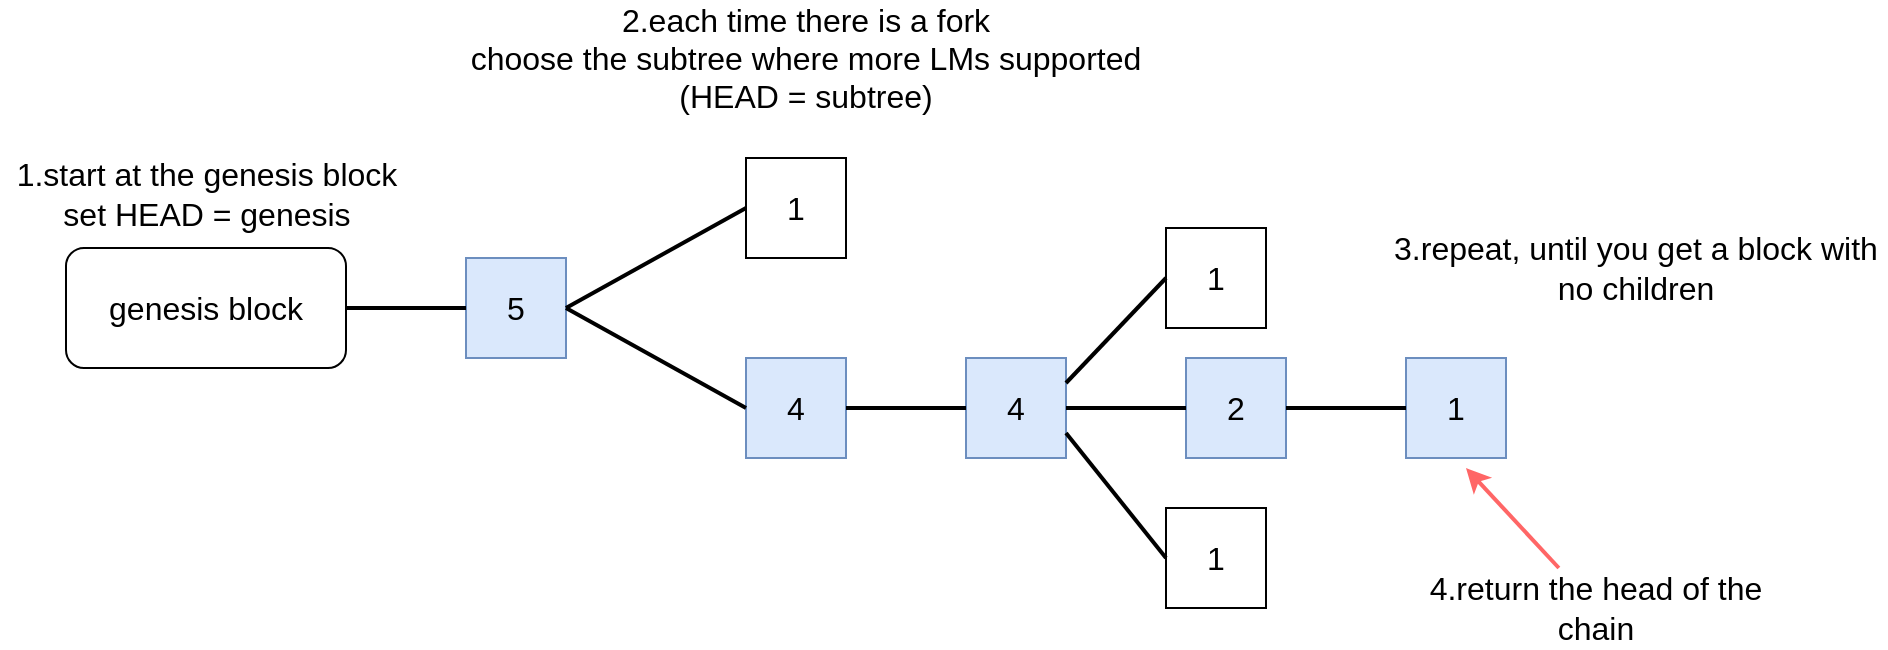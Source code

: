 <mxfile version="20.4.0" type="github">
  <diagram id="pGm6MjmUJyYkasZbrODY" name="Page-1">
    <mxGraphModel dx="1426" dy="794" grid="1" gridSize="10" guides="1" tooltips="1" connect="1" arrows="1" fold="1" page="1" pageScale="1" pageWidth="850" pageHeight="1100" math="0" shadow="0">
      <root>
        <mxCell id="0" />
        <mxCell id="1" parent="0" />
        <mxCell id="HDcylkz4XKt1juwoc_Es-1" value="&lt;font style=&quot;font-size: 16px;&quot;&gt;genesis block&lt;/font&gt;" style="rounded=1;whiteSpace=wrap;html=1;" vertex="1" parent="1">
          <mxGeometry x="100" y="290" width="140" height="60" as="geometry" />
        </mxCell>
        <mxCell id="HDcylkz4XKt1juwoc_Es-4" value="5" style="whiteSpace=wrap;html=1;aspect=fixed;fontSize=16;fillColor=#dae8fc;strokeColor=#6c8ebf;" vertex="1" parent="1">
          <mxGeometry x="300" y="295" width="50" height="50" as="geometry" />
        </mxCell>
        <mxCell id="HDcylkz4XKt1juwoc_Es-5" value="1" style="whiteSpace=wrap;html=1;aspect=fixed;fontSize=16;" vertex="1" parent="1">
          <mxGeometry x="440" y="245" width="50" height="50" as="geometry" />
        </mxCell>
        <mxCell id="HDcylkz4XKt1juwoc_Es-6" value="4" style="whiteSpace=wrap;html=1;aspect=fixed;fontSize=16;fillColor=#dae8fc;strokeColor=#6c8ebf;" vertex="1" parent="1">
          <mxGeometry x="440" y="345" width="50" height="50" as="geometry" />
        </mxCell>
        <mxCell id="HDcylkz4XKt1juwoc_Es-9" value="" style="endArrow=none;html=1;rounded=0;fontSize=16;strokeWidth=2;exitX=1;exitY=0.5;exitDx=0;exitDy=0;entryX=0;entryY=0.5;entryDx=0;entryDy=0;" edge="1" parent="1" source="HDcylkz4XKt1juwoc_Es-1" target="HDcylkz4XKt1juwoc_Es-4">
          <mxGeometry width="50" height="50" relative="1" as="geometry">
            <mxPoint x="400" y="430" as="sourcePoint" />
            <mxPoint x="450" y="380" as="targetPoint" />
          </mxGeometry>
        </mxCell>
        <mxCell id="HDcylkz4XKt1juwoc_Es-10" value="" style="endArrow=none;html=1;rounded=0;fontSize=16;strokeWidth=2;exitX=1;exitY=0.5;exitDx=0;exitDy=0;entryX=0;entryY=0.5;entryDx=0;entryDy=0;" edge="1" parent="1" source="HDcylkz4XKt1juwoc_Es-4" target="HDcylkz4XKt1juwoc_Es-5">
          <mxGeometry width="50" height="50" relative="1" as="geometry">
            <mxPoint x="250" y="330" as="sourcePoint" />
            <mxPoint x="310" y="330" as="targetPoint" />
          </mxGeometry>
        </mxCell>
        <mxCell id="HDcylkz4XKt1juwoc_Es-11" value="" style="endArrow=none;html=1;rounded=0;fontSize=16;strokeWidth=2;exitX=1;exitY=0.5;exitDx=0;exitDy=0;entryX=0;entryY=0.5;entryDx=0;entryDy=0;" edge="1" parent="1" source="HDcylkz4XKt1juwoc_Es-4" target="HDcylkz4XKt1juwoc_Es-6">
          <mxGeometry width="50" height="50" relative="1" as="geometry">
            <mxPoint x="360" y="330" as="sourcePoint" />
            <mxPoint x="450" y="280" as="targetPoint" />
          </mxGeometry>
        </mxCell>
        <mxCell id="HDcylkz4XKt1juwoc_Es-23" value="2" style="whiteSpace=wrap;html=1;aspect=fixed;fontSize=16;fillColor=#dae8fc;strokeColor=#6c8ebf;" vertex="1" parent="1">
          <mxGeometry x="660" y="345" width="50" height="50" as="geometry" />
        </mxCell>
        <mxCell id="HDcylkz4XKt1juwoc_Es-24" value="4" style="whiteSpace=wrap;html=1;aspect=fixed;fontSize=16;fillColor=#dae8fc;strokeColor=#6c8ebf;" vertex="1" parent="1">
          <mxGeometry x="550" y="345" width="50" height="50" as="geometry" />
        </mxCell>
        <mxCell id="HDcylkz4XKt1juwoc_Es-25" value="1" style="whiteSpace=wrap;html=1;aspect=fixed;fontSize=16;fillColor=#dae8fc;strokeColor=#6c8ebf;" vertex="1" parent="1">
          <mxGeometry x="770" y="345" width="50" height="50" as="geometry" />
        </mxCell>
        <mxCell id="HDcylkz4XKt1juwoc_Es-26" value="1" style="whiteSpace=wrap;html=1;aspect=fixed;fontSize=16;" vertex="1" parent="1">
          <mxGeometry x="650" y="280" width="50" height="50" as="geometry" />
        </mxCell>
        <mxCell id="HDcylkz4XKt1juwoc_Es-27" value="1" style="whiteSpace=wrap;html=1;aspect=fixed;fontSize=16;" vertex="1" parent="1">
          <mxGeometry x="650" y="420" width="50" height="50" as="geometry" />
        </mxCell>
        <mxCell id="HDcylkz4XKt1juwoc_Es-28" value="" style="endArrow=none;html=1;rounded=0;fontSize=16;strokeWidth=2;exitX=1;exitY=0.5;exitDx=0;exitDy=0;entryX=0;entryY=0.5;entryDx=0;entryDy=0;" edge="1" parent="1" source="HDcylkz4XKt1juwoc_Es-6" target="HDcylkz4XKt1juwoc_Es-24">
          <mxGeometry width="50" height="50" relative="1" as="geometry">
            <mxPoint x="360" y="330" as="sourcePoint" />
            <mxPoint x="450" y="380" as="targetPoint" />
          </mxGeometry>
        </mxCell>
        <mxCell id="HDcylkz4XKt1juwoc_Es-29" value="" style="endArrow=none;html=1;rounded=0;fontSize=16;strokeWidth=2;exitX=1;exitY=0.5;exitDx=0;exitDy=0;entryX=0;entryY=0.5;entryDx=0;entryDy=0;" edge="1" parent="1" source="HDcylkz4XKt1juwoc_Es-24" target="HDcylkz4XKt1juwoc_Es-23">
          <mxGeometry width="50" height="50" relative="1" as="geometry">
            <mxPoint x="500" y="380" as="sourcePoint" />
            <mxPoint x="560" y="380" as="targetPoint" />
          </mxGeometry>
        </mxCell>
        <mxCell id="HDcylkz4XKt1juwoc_Es-30" value="" style="endArrow=none;html=1;rounded=0;fontSize=16;strokeWidth=2;exitX=1;exitY=0.5;exitDx=0;exitDy=0;entryX=0;entryY=0.5;entryDx=0;entryDy=0;" edge="1" parent="1" source="HDcylkz4XKt1juwoc_Es-23" target="HDcylkz4XKt1juwoc_Es-25">
          <mxGeometry width="50" height="50" relative="1" as="geometry">
            <mxPoint x="610" y="380" as="sourcePoint" />
            <mxPoint x="670" y="380" as="targetPoint" />
          </mxGeometry>
        </mxCell>
        <mxCell id="HDcylkz4XKt1juwoc_Es-31" value="" style="endArrow=none;html=1;rounded=0;fontSize=16;strokeWidth=2;exitX=1;exitY=0.25;exitDx=0;exitDy=0;entryX=0;entryY=0.5;entryDx=0;entryDy=0;" edge="1" parent="1" source="HDcylkz4XKt1juwoc_Es-24" target="HDcylkz4XKt1juwoc_Es-26">
          <mxGeometry width="50" height="50" relative="1" as="geometry">
            <mxPoint x="610" y="380" as="sourcePoint" />
            <mxPoint x="670" y="380" as="targetPoint" />
          </mxGeometry>
        </mxCell>
        <mxCell id="HDcylkz4XKt1juwoc_Es-32" value="" style="endArrow=none;html=1;rounded=0;fontSize=16;strokeWidth=2;exitX=1;exitY=0.75;exitDx=0;exitDy=0;entryX=0;entryY=0.5;entryDx=0;entryDy=0;" edge="1" parent="1" source="HDcylkz4XKt1juwoc_Es-24" target="HDcylkz4XKt1juwoc_Es-27">
          <mxGeometry width="50" height="50" relative="1" as="geometry">
            <mxPoint x="610" y="367.5" as="sourcePoint" />
            <mxPoint x="660" y="315" as="targetPoint" />
          </mxGeometry>
        </mxCell>
        <mxCell id="HDcylkz4XKt1juwoc_Es-36" value="&lt;font style=&quot;user-select: auto; font-size: 16px;&quot;&gt;1.start at the genesis block&lt;br&gt;set HEAD = genesis&lt;br&gt;&lt;/font&gt;" style="text;html=1;strokeColor=none;fillColor=none;align=center;verticalAlign=middle;whiteSpace=wrap;rounded=0;fontSize=16;" vertex="1" parent="1">
          <mxGeometry x="67.5" y="245" width="205" height="35" as="geometry" />
        </mxCell>
        <mxCell id="HDcylkz4XKt1juwoc_Es-37" value="2.each time there is a fork&lt;br&gt;choose the subtree where more LMs supported (HEAD = subtree)" style="text;html=1;strokeColor=none;fillColor=none;align=center;verticalAlign=middle;whiteSpace=wrap;rounded=0;fontSize=16;" vertex="1" parent="1">
          <mxGeometry x="290" y="170" width="360" height="50" as="geometry" />
        </mxCell>
        <mxCell id="HDcylkz4XKt1juwoc_Es-38" value="3.repeat, until you get a block with no children" style="text;html=1;strokeColor=none;fillColor=none;align=center;verticalAlign=middle;whiteSpace=wrap;rounded=0;fontSize=16;" vertex="1" parent="1">
          <mxGeometry x="760" y="270" width="250" height="60" as="geometry" />
        </mxCell>
        <mxCell id="HDcylkz4XKt1juwoc_Es-39" value="&lt;font style=&quot;font-size: 16px; user-select: auto;&quot;&gt;4.return the head of the chain&lt;/font&gt;" style="text;html=1;strokeColor=none;fillColor=none;align=center;verticalAlign=middle;whiteSpace=wrap;rounded=0;fontSize=14;" vertex="1" parent="1">
          <mxGeometry x="770" y="450" width="190" height="40" as="geometry" />
        </mxCell>
        <mxCell id="HDcylkz4XKt1juwoc_Es-40" value="" style="endArrow=classic;html=1;rounded=0;strokeWidth=2;fontSize=16;strokeColor=#FF6666;" edge="1" parent="1" source="HDcylkz4XKt1juwoc_Es-39">
          <mxGeometry width="50" height="50" relative="1" as="geometry">
            <mxPoint x="870" y="440" as="sourcePoint" />
            <mxPoint x="800" y="400" as="targetPoint" />
          </mxGeometry>
        </mxCell>
      </root>
    </mxGraphModel>
  </diagram>
</mxfile>
